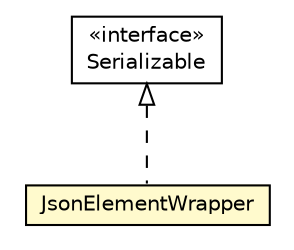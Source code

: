#!/usr/local/bin/dot
#
# Class diagram 
# Generated by UMLGraph version 5.1 (http://www.umlgraph.org/)
#

digraph G {
	edge [fontname="Helvetica",fontsize=10,labelfontname="Helvetica",labelfontsize=10];
	node [fontname="Helvetica",fontsize=10,shape=plaintext];
	nodesep=0.25;
	ranksep=0.5;
	// pt.ist.fenixframework.core.JsonElementWrapper
	c27757 [label=<<table title="pt.ist.fenixframework.core.JsonElementWrapper" border="0" cellborder="1" cellspacing="0" cellpadding="2" port="p" bgcolor="lemonChiffon" href="./JsonElementWrapper.html">
		<tr><td><table border="0" cellspacing="0" cellpadding="1">
<tr><td align="center" balign="center"> JsonElementWrapper </td></tr>
		</table></td></tr>
		</table>>, fontname="Helvetica", fontcolor="black", fontsize=10.0];
	//pt.ist.fenixframework.core.JsonElementWrapper implements java.io.Serializable
	c28087:p -> c27757:p [dir=back,arrowtail=empty,style=dashed];
	// java.io.Serializable
	c28087 [label=<<table title="java.io.Serializable" border="0" cellborder="1" cellspacing="0" cellpadding="2" port="p" href="http://java.sun.com/j2se/1.4.2/docs/api/java/io/Serializable.html">
		<tr><td><table border="0" cellspacing="0" cellpadding="1">
<tr><td align="center" balign="center"> &#171;interface&#187; </td></tr>
<tr><td align="center" balign="center"> Serializable </td></tr>
		</table></td></tr>
		</table>>, fontname="Helvetica", fontcolor="black", fontsize=10.0];
}

